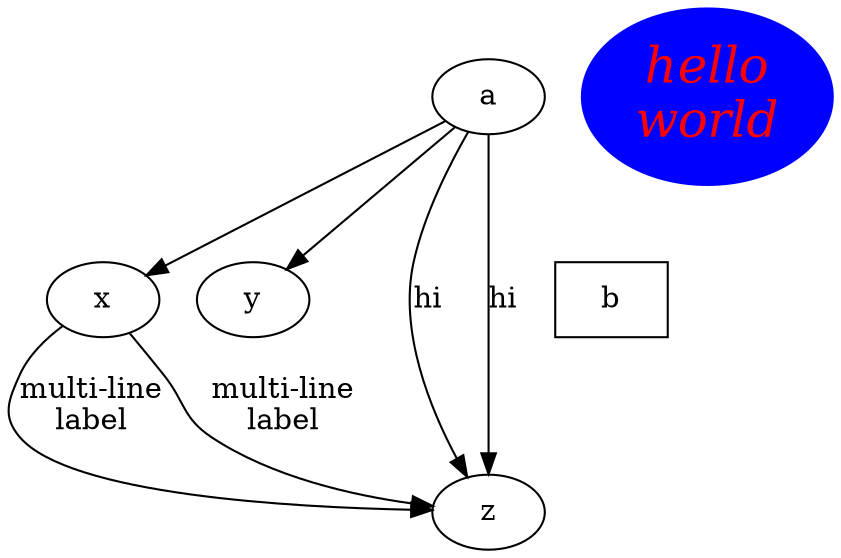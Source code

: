 digraph test3 {
       a -> {x y};
       b [shape=box];
       c [label="hello\nworld",color=blue,fontsize=24,
            fontname="Palatino-Italic",fontcolor=red,style=filled];
       a -> z [label="hi", weight=100];
       x -> z [label="multi-line\nlabel"];
       edge [style=filled];
       a -> z [label="hi", weight=157];
       x -> z [label="multi-line\nlabel"];
       edge [style=dashed,color=red];
       {rank=same; b x}
}

